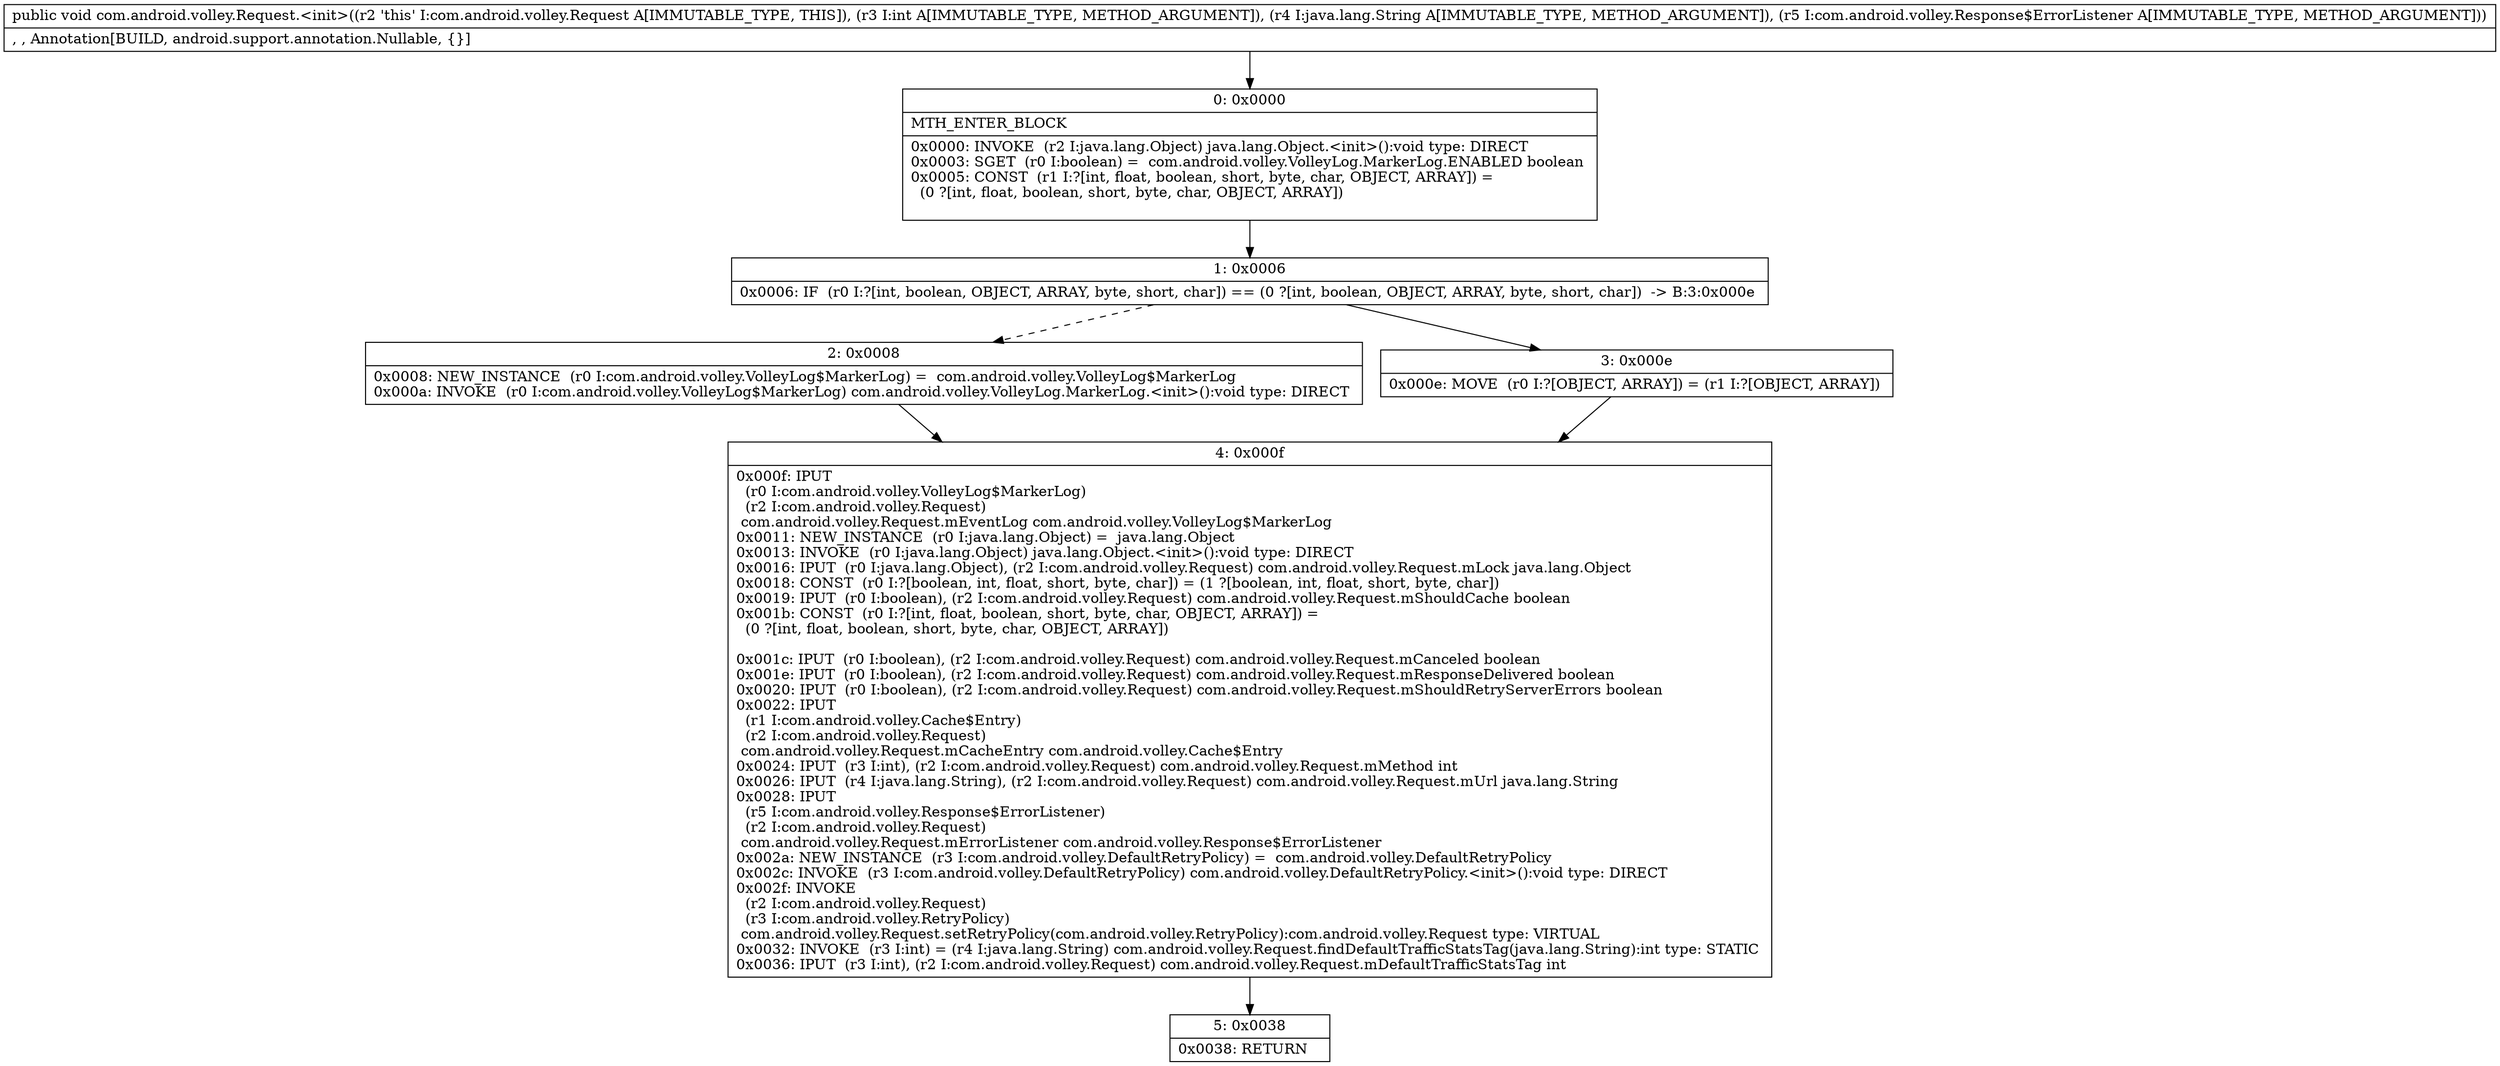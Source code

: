 digraph "CFG forcom.android.volley.Request.\<init\>(ILjava\/lang\/String;Lcom\/android\/volley\/Response$ErrorListener;)V" {
Node_0 [shape=record,label="{0\:\ 0x0000|MTH_ENTER_BLOCK\l|0x0000: INVOKE  (r2 I:java.lang.Object) java.lang.Object.\<init\>():void type: DIRECT \l0x0003: SGET  (r0 I:boolean) =  com.android.volley.VolleyLog.MarkerLog.ENABLED boolean \l0x0005: CONST  (r1 I:?[int, float, boolean, short, byte, char, OBJECT, ARRAY]) = \l  (0 ?[int, float, boolean, short, byte, char, OBJECT, ARRAY])\l \l}"];
Node_1 [shape=record,label="{1\:\ 0x0006|0x0006: IF  (r0 I:?[int, boolean, OBJECT, ARRAY, byte, short, char]) == (0 ?[int, boolean, OBJECT, ARRAY, byte, short, char])  \-\> B:3:0x000e \l}"];
Node_2 [shape=record,label="{2\:\ 0x0008|0x0008: NEW_INSTANCE  (r0 I:com.android.volley.VolleyLog$MarkerLog) =  com.android.volley.VolleyLog$MarkerLog \l0x000a: INVOKE  (r0 I:com.android.volley.VolleyLog$MarkerLog) com.android.volley.VolleyLog.MarkerLog.\<init\>():void type: DIRECT \l}"];
Node_3 [shape=record,label="{3\:\ 0x000e|0x000e: MOVE  (r0 I:?[OBJECT, ARRAY]) = (r1 I:?[OBJECT, ARRAY]) \l}"];
Node_4 [shape=record,label="{4\:\ 0x000f|0x000f: IPUT  \l  (r0 I:com.android.volley.VolleyLog$MarkerLog)\l  (r2 I:com.android.volley.Request)\l com.android.volley.Request.mEventLog com.android.volley.VolleyLog$MarkerLog \l0x0011: NEW_INSTANCE  (r0 I:java.lang.Object) =  java.lang.Object \l0x0013: INVOKE  (r0 I:java.lang.Object) java.lang.Object.\<init\>():void type: DIRECT \l0x0016: IPUT  (r0 I:java.lang.Object), (r2 I:com.android.volley.Request) com.android.volley.Request.mLock java.lang.Object \l0x0018: CONST  (r0 I:?[boolean, int, float, short, byte, char]) = (1 ?[boolean, int, float, short, byte, char]) \l0x0019: IPUT  (r0 I:boolean), (r2 I:com.android.volley.Request) com.android.volley.Request.mShouldCache boolean \l0x001b: CONST  (r0 I:?[int, float, boolean, short, byte, char, OBJECT, ARRAY]) = \l  (0 ?[int, float, boolean, short, byte, char, OBJECT, ARRAY])\l \l0x001c: IPUT  (r0 I:boolean), (r2 I:com.android.volley.Request) com.android.volley.Request.mCanceled boolean \l0x001e: IPUT  (r0 I:boolean), (r2 I:com.android.volley.Request) com.android.volley.Request.mResponseDelivered boolean \l0x0020: IPUT  (r0 I:boolean), (r2 I:com.android.volley.Request) com.android.volley.Request.mShouldRetryServerErrors boolean \l0x0022: IPUT  \l  (r1 I:com.android.volley.Cache$Entry)\l  (r2 I:com.android.volley.Request)\l com.android.volley.Request.mCacheEntry com.android.volley.Cache$Entry \l0x0024: IPUT  (r3 I:int), (r2 I:com.android.volley.Request) com.android.volley.Request.mMethod int \l0x0026: IPUT  (r4 I:java.lang.String), (r2 I:com.android.volley.Request) com.android.volley.Request.mUrl java.lang.String \l0x0028: IPUT  \l  (r5 I:com.android.volley.Response$ErrorListener)\l  (r2 I:com.android.volley.Request)\l com.android.volley.Request.mErrorListener com.android.volley.Response$ErrorListener \l0x002a: NEW_INSTANCE  (r3 I:com.android.volley.DefaultRetryPolicy) =  com.android.volley.DefaultRetryPolicy \l0x002c: INVOKE  (r3 I:com.android.volley.DefaultRetryPolicy) com.android.volley.DefaultRetryPolicy.\<init\>():void type: DIRECT \l0x002f: INVOKE  \l  (r2 I:com.android.volley.Request)\l  (r3 I:com.android.volley.RetryPolicy)\l com.android.volley.Request.setRetryPolicy(com.android.volley.RetryPolicy):com.android.volley.Request type: VIRTUAL \l0x0032: INVOKE  (r3 I:int) = (r4 I:java.lang.String) com.android.volley.Request.findDefaultTrafficStatsTag(java.lang.String):int type: STATIC \l0x0036: IPUT  (r3 I:int), (r2 I:com.android.volley.Request) com.android.volley.Request.mDefaultTrafficStatsTag int \l}"];
Node_5 [shape=record,label="{5\:\ 0x0038|0x0038: RETURN   \l}"];
MethodNode[shape=record,label="{public void com.android.volley.Request.\<init\>((r2 'this' I:com.android.volley.Request A[IMMUTABLE_TYPE, THIS]), (r3 I:int A[IMMUTABLE_TYPE, METHOD_ARGUMENT]), (r4 I:java.lang.String A[IMMUTABLE_TYPE, METHOD_ARGUMENT]), (r5 I:com.android.volley.Response$ErrorListener A[IMMUTABLE_TYPE, METHOD_ARGUMENT]))  | , , Annotation[BUILD, android.support.annotation.Nullable, \{\}]\l}"];
MethodNode -> Node_0;
Node_0 -> Node_1;
Node_1 -> Node_2[style=dashed];
Node_1 -> Node_3;
Node_2 -> Node_4;
Node_3 -> Node_4;
Node_4 -> Node_5;
}

